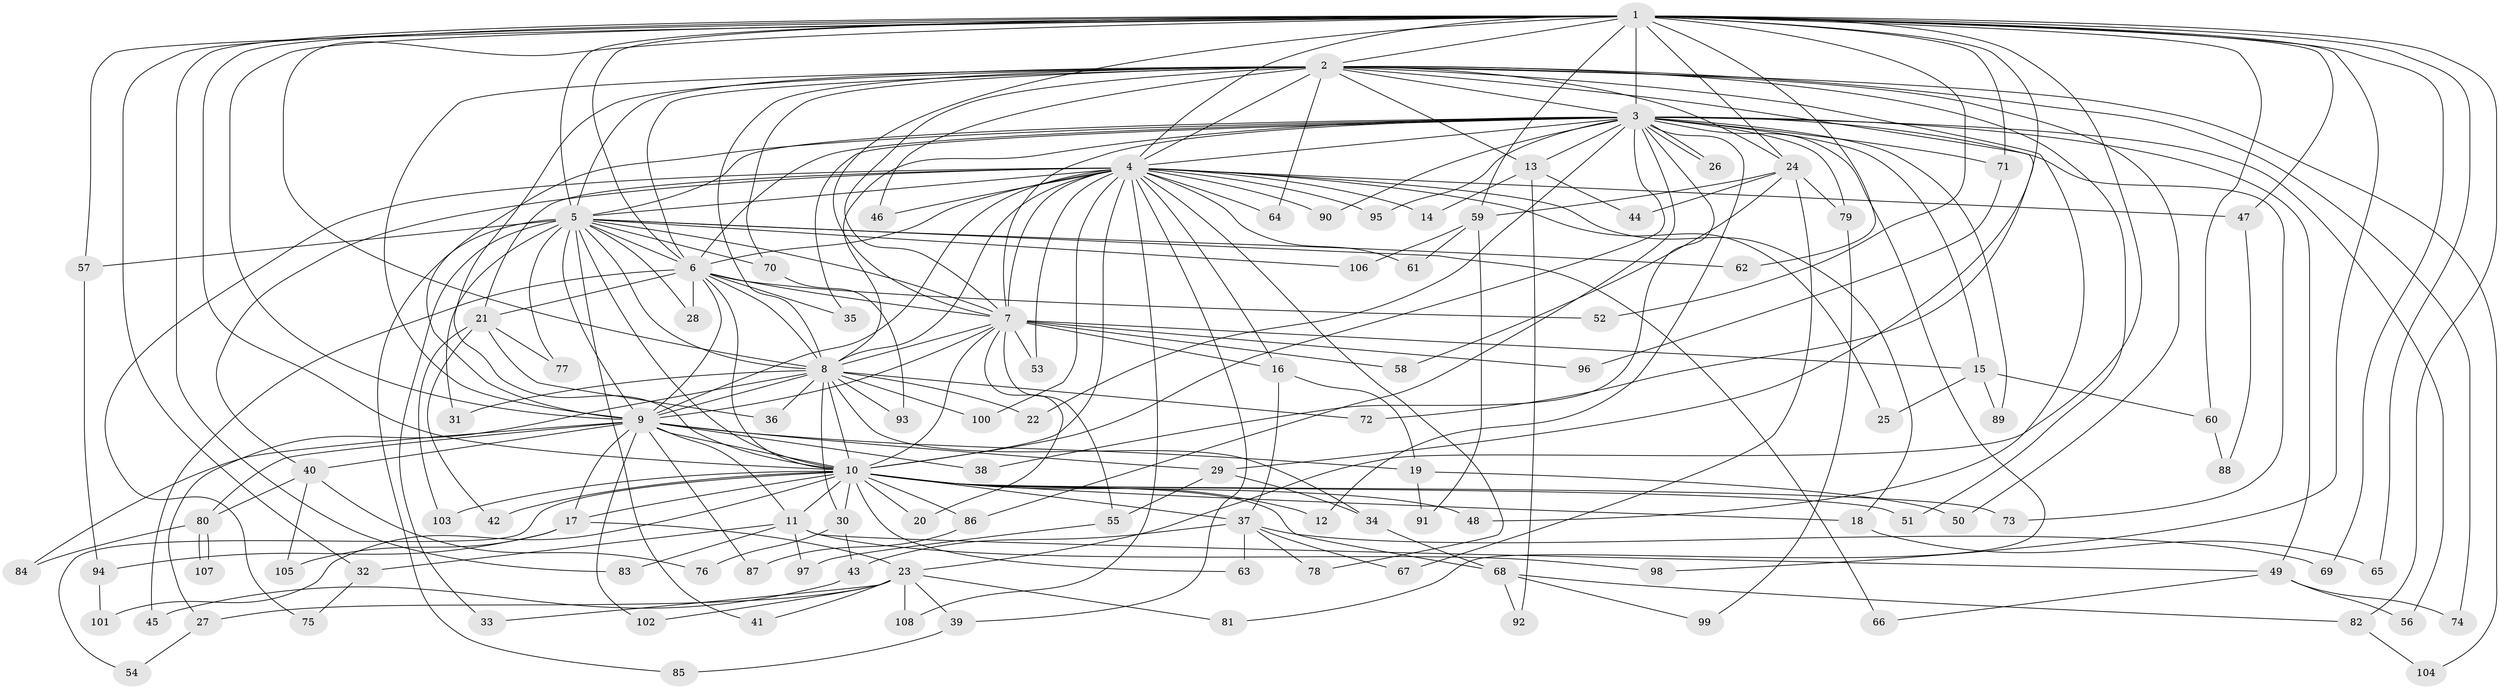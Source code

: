 // coarse degree distribution, {2: 0.28888888888888886, 19: 0.022222222222222223, 11: 0.022222222222222223, 3: 0.15555555555555556, 15: 0.044444444444444446, 4: 0.1111111111111111, 26: 0.022222222222222223, 7: 0.06666666666666667, 17: 0.022222222222222223, 6: 0.08888888888888889, 18: 0.022222222222222223, 1: 0.022222222222222223, 12: 0.022222222222222223, 14: 0.022222222222222223, 5: 0.044444444444444446, 8: 0.022222222222222223}
// Generated by graph-tools (version 1.1) at 2025/36/03/04/25 23:36:28]
// undirected, 108 vertices, 241 edges
graph export_dot {
  node [color=gray90,style=filled];
  1;
  2;
  3;
  4;
  5;
  6;
  7;
  8;
  9;
  10;
  11;
  12;
  13;
  14;
  15;
  16;
  17;
  18;
  19;
  20;
  21;
  22;
  23;
  24;
  25;
  26;
  27;
  28;
  29;
  30;
  31;
  32;
  33;
  34;
  35;
  36;
  37;
  38;
  39;
  40;
  41;
  42;
  43;
  44;
  45;
  46;
  47;
  48;
  49;
  50;
  51;
  52;
  53;
  54;
  55;
  56;
  57;
  58;
  59;
  60;
  61;
  62;
  63;
  64;
  65;
  66;
  67;
  68;
  69;
  70;
  71;
  72;
  73;
  74;
  75;
  76;
  77;
  78;
  79;
  80;
  81;
  82;
  83;
  84;
  85;
  86;
  87;
  88;
  89;
  90;
  91;
  92;
  93;
  94;
  95;
  96;
  97;
  98;
  99;
  100;
  101;
  102;
  103;
  104;
  105;
  106;
  107;
  108;
  1 -- 2;
  1 -- 3;
  1 -- 4;
  1 -- 5;
  1 -- 6;
  1 -- 7;
  1 -- 8;
  1 -- 9;
  1 -- 10;
  1 -- 23;
  1 -- 24;
  1 -- 32;
  1 -- 47;
  1 -- 52;
  1 -- 57;
  1 -- 59;
  1 -- 60;
  1 -- 62;
  1 -- 65;
  1 -- 69;
  1 -- 71;
  1 -- 72;
  1 -- 82;
  1 -- 83;
  1 -- 98;
  2 -- 3;
  2 -- 4;
  2 -- 5;
  2 -- 6;
  2 -- 7;
  2 -- 8;
  2 -- 9;
  2 -- 10;
  2 -- 13;
  2 -- 24;
  2 -- 29;
  2 -- 46;
  2 -- 48;
  2 -- 50;
  2 -- 51;
  2 -- 64;
  2 -- 70;
  2 -- 74;
  2 -- 104;
  3 -- 4;
  3 -- 5;
  3 -- 6;
  3 -- 7;
  3 -- 8;
  3 -- 9;
  3 -- 10;
  3 -- 12;
  3 -- 13;
  3 -- 15;
  3 -- 22;
  3 -- 26;
  3 -- 26;
  3 -- 35;
  3 -- 38;
  3 -- 49;
  3 -- 56;
  3 -- 71;
  3 -- 73;
  3 -- 79;
  3 -- 81;
  3 -- 86;
  3 -- 89;
  3 -- 90;
  3 -- 95;
  4 -- 5;
  4 -- 6;
  4 -- 7;
  4 -- 8;
  4 -- 9;
  4 -- 10;
  4 -- 14;
  4 -- 16;
  4 -- 18;
  4 -- 21;
  4 -- 25;
  4 -- 39;
  4 -- 40;
  4 -- 46;
  4 -- 47;
  4 -- 53;
  4 -- 61;
  4 -- 64;
  4 -- 75;
  4 -- 78;
  4 -- 90;
  4 -- 95;
  4 -- 100;
  4 -- 108;
  5 -- 6;
  5 -- 7;
  5 -- 8;
  5 -- 9;
  5 -- 10;
  5 -- 28;
  5 -- 31;
  5 -- 33;
  5 -- 41;
  5 -- 57;
  5 -- 62;
  5 -- 66;
  5 -- 70;
  5 -- 77;
  5 -- 85;
  5 -- 106;
  6 -- 7;
  6 -- 8;
  6 -- 9;
  6 -- 10;
  6 -- 21;
  6 -- 28;
  6 -- 35;
  6 -- 45;
  6 -- 52;
  7 -- 8;
  7 -- 9;
  7 -- 10;
  7 -- 15;
  7 -- 16;
  7 -- 20;
  7 -- 53;
  7 -- 55;
  7 -- 58;
  7 -- 96;
  8 -- 9;
  8 -- 10;
  8 -- 22;
  8 -- 27;
  8 -- 30;
  8 -- 31;
  8 -- 34;
  8 -- 36;
  8 -- 72;
  8 -- 93;
  8 -- 100;
  9 -- 10;
  9 -- 11;
  9 -- 17;
  9 -- 19;
  9 -- 29;
  9 -- 38;
  9 -- 40;
  9 -- 80;
  9 -- 84;
  9 -- 87;
  9 -- 102;
  10 -- 11;
  10 -- 12;
  10 -- 17;
  10 -- 18;
  10 -- 20;
  10 -- 30;
  10 -- 37;
  10 -- 42;
  10 -- 48;
  10 -- 51;
  10 -- 54;
  10 -- 63;
  10 -- 68;
  10 -- 73;
  10 -- 86;
  10 -- 101;
  10 -- 103;
  11 -- 32;
  11 -- 49;
  11 -- 83;
  11 -- 97;
  11 -- 98;
  13 -- 14;
  13 -- 44;
  13 -- 92;
  15 -- 25;
  15 -- 60;
  15 -- 89;
  16 -- 19;
  16 -- 37;
  17 -- 23;
  17 -- 94;
  17 -- 105;
  18 -- 65;
  19 -- 50;
  19 -- 91;
  21 -- 36;
  21 -- 42;
  21 -- 77;
  21 -- 103;
  23 -- 27;
  23 -- 33;
  23 -- 39;
  23 -- 41;
  23 -- 81;
  23 -- 102;
  23 -- 108;
  24 -- 44;
  24 -- 58;
  24 -- 59;
  24 -- 67;
  24 -- 79;
  27 -- 54;
  29 -- 34;
  29 -- 55;
  30 -- 43;
  30 -- 76;
  32 -- 75;
  34 -- 68;
  37 -- 43;
  37 -- 63;
  37 -- 67;
  37 -- 69;
  37 -- 78;
  39 -- 85;
  40 -- 76;
  40 -- 80;
  40 -- 105;
  43 -- 45;
  47 -- 88;
  49 -- 56;
  49 -- 66;
  49 -- 74;
  55 -- 97;
  57 -- 94;
  59 -- 61;
  59 -- 91;
  59 -- 106;
  60 -- 88;
  68 -- 82;
  68 -- 92;
  68 -- 99;
  70 -- 93;
  71 -- 96;
  79 -- 99;
  80 -- 84;
  80 -- 107;
  80 -- 107;
  82 -- 104;
  86 -- 87;
  94 -- 101;
}
